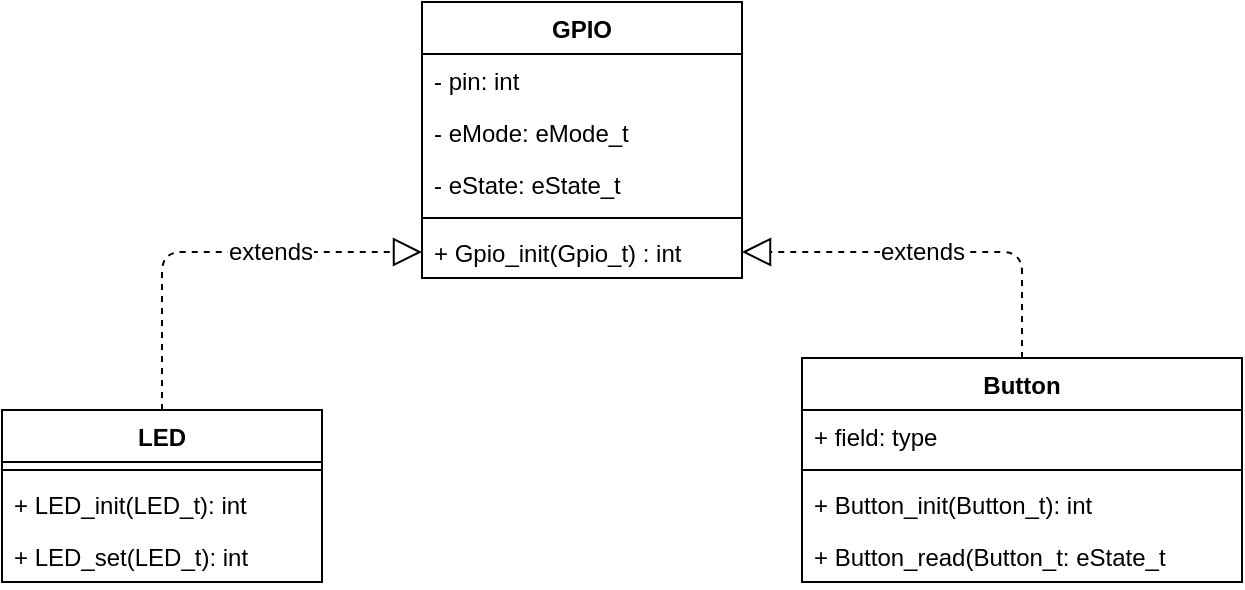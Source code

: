 <mxfile version="12.6.2" type="device"><diagram id="ANTXsnPg9L0x9qrTq8sy" name="Page-1"><mxGraphModel dx="1418" dy="794" grid="1" gridSize="10" guides="1" tooltips="1" connect="1" arrows="1" fold="1" page="1" pageScale="1" pageWidth="1100" pageHeight="850" math="0" shadow="0"><root><mxCell id="0"/><mxCell id="1" parent="0"/><mxCell id="d_jA5yl-Wms2dzKoYUAY-5" value="GPIO" style="swimlane;fontStyle=1;align=center;verticalAlign=top;childLayout=stackLayout;horizontal=1;startSize=26;horizontalStack=0;resizeParent=1;resizeParentMax=0;resizeLast=0;collapsible=1;marginBottom=0;" vertex="1" parent="1"><mxGeometry x="430" y="30" width="160" height="138" as="geometry"/></mxCell><mxCell id="d_jA5yl-Wms2dzKoYUAY-6" value="- pin: int" style="text;strokeColor=none;fillColor=none;align=left;verticalAlign=top;spacingLeft=4;spacingRight=4;overflow=hidden;rotatable=0;points=[[0,0.5],[1,0.5]];portConstraint=eastwest;" vertex="1" parent="d_jA5yl-Wms2dzKoYUAY-5"><mxGeometry y="26" width="160" height="26" as="geometry"/></mxCell><mxCell id="d_jA5yl-Wms2dzKoYUAY-19" value="- eMode: eMode_t" style="text;strokeColor=none;fillColor=none;align=left;verticalAlign=top;spacingLeft=4;spacingRight=4;overflow=hidden;rotatable=0;points=[[0,0.5],[1,0.5]];portConstraint=eastwest;" vertex="1" parent="d_jA5yl-Wms2dzKoYUAY-5"><mxGeometry y="52" width="160" height="26" as="geometry"/></mxCell><mxCell id="d_jA5yl-Wms2dzKoYUAY-21" value="- eState: eState_t" style="text;strokeColor=none;fillColor=none;align=left;verticalAlign=top;spacingLeft=4;spacingRight=4;overflow=hidden;rotatable=0;points=[[0,0.5],[1,0.5]];portConstraint=eastwest;" vertex="1" parent="d_jA5yl-Wms2dzKoYUAY-5"><mxGeometry y="78" width="160" height="26" as="geometry"/></mxCell><mxCell id="d_jA5yl-Wms2dzKoYUAY-7" value="" style="line;strokeWidth=1;fillColor=none;align=left;verticalAlign=middle;spacingTop=-1;spacingLeft=3;spacingRight=3;rotatable=0;labelPosition=right;points=[];portConstraint=eastwest;" vertex="1" parent="d_jA5yl-Wms2dzKoYUAY-5"><mxGeometry y="104" width="160" height="8" as="geometry"/></mxCell><mxCell id="d_jA5yl-Wms2dzKoYUAY-8" value="+ Gpio_init(Gpio_t) : int" style="text;strokeColor=none;fillColor=none;align=left;verticalAlign=top;spacingLeft=4;spacingRight=4;overflow=hidden;rotatable=0;points=[[0,0.5],[1,0.5]];portConstraint=eastwest;" vertex="1" parent="d_jA5yl-Wms2dzKoYUAY-5"><mxGeometry y="112" width="160" height="26" as="geometry"/></mxCell><mxCell id="d_jA5yl-Wms2dzKoYUAY-9" value="LED" style="swimlane;fontStyle=1;align=center;verticalAlign=top;childLayout=stackLayout;horizontal=1;startSize=26;horizontalStack=0;resizeParent=1;resizeParentMax=0;resizeLast=0;collapsible=1;marginBottom=0;" vertex="1" parent="1"><mxGeometry x="220" y="234" width="160" height="86" as="geometry"/></mxCell><mxCell id="d_jA5yl-Wms2dzKoYUAY-11" value="" style="line;strokeWidth=1;fillColor=none;align=left;verticalAlign=middle;spacingTop=-1;spacingLeft=3;spacingRight=3;rotatable=0;labelPosition=right;points=[];portConstraint=eastwest;" vertex="1" parent="d_jA5yl-Wms2dzKoYUAY-9"><mxGeometry y="26" width="160" height="8" as="geometry"/></mxCell><mxCell id="d_jA5yl-Wms2dzKoYUAY-20" value="+ LED_init(LED_t): int" style="text;strokeColor=none;fillColor=none;align=left;verticalAlign=top;spacingLeft=4;spacingRight=4;overflow=hidden;rotatable=0;points=[[0,0.5],[1,0.5]];portConstraint=eastwest;" vertex="1" parent="d_jA5yl-Wms2dzKoYUAY-9"><mxGeometry y="34" width="160" height="26" as="geometry"/></mxCell><mxCell id="d_jA5yl-Wms2dzKoYUAY-12" value="+ LED_set(LED_t): int" style="text;strokeColor=none;fillColor=none;align=left;verticalAlign=top;spacingLeft=4;spacingRight=4;overflow=hidden;rotatable=0;points=[[0,0.5],[1,0.5]];portConstraint=eastwest;" vertex="1" parent="d_jA5yl-Wms2dzKoYUAY-9"><mxGeometry y="60" width="160" height="26" as="geometry"/></mxCell><mxCell id="d_jA5yl-Wms2dzKoYUAY-13" value="Button" style="swimlane;fontStyle=1;align=center;verticalAlign=top;childLayout=stackLayout;horizontal=1;startSize=26;horizontalStack=0;resizeParent=1;resizeParentMax=0;resizeLast=0;collapsible=1;marginBottom=0;" vertex="1" parent="1"><mxGeometry x="620" y="208" width="220" height="112" as="geometry"/></mxCell><mxCell id="d_jA5yl-Wms2dzKoYUAY-14" value="+ field: type" style="text;strokeColor=none;fillColor=none;align=left;verticalAlign=top;spacingLeft=4;spacingRight=4;overflow=hidden;rotatable=0;points=[[0,0.5],[1,0.5]];portConstraint=eastwest;" vertex="1" parent="d_jA5yl-Wms2dzKoYUAY-13"><mxGeometry y="26" width="220" height="26" as="geometry"/></mxCell><mxCell id="d_jA5yl-Wms2dzKoYUAY-15" value="" style="line;strokeWidth=1;fillColor=none;align=left;verticalAlign=middle;spacingTop=-1;spacingLeft=3;spacingRight=3;rotatable=0;labelPosition=right;points=[];portConstraint=eastwest;" vertex="1" parent="d_jA5yl-Wms2dzKoYUAY-13"><mxGeometry y="52" width="220" height="8" as="geometry"/></mxCell><mxCell id="d_jA5yl-Wms2dzKoYUAY-16" value="+ Button_init(Button_t): int" style="text;strokeColor=none;fillColor=none;align=left;verticalAlign=top;spacingLeft=4;spacingRight=4;overflow=hidden;rotatable=0;points=[[0,0.5],[1,0.5]];portConstraint=eastwest;" vertex="1" parent="d_jA5yl-Wms2dzKoYUAY-13"><mxGeometry y="60" width="220" height="26" as="geometry"/></mxCell><mxCell id="d_jA5yl-Wms2dzKoYUAY-22" value="+ Button_read(Button_t: eState_t" style="text;strokeColor=none;fillColor=none;align=left;verticalAlign=top;spacingLeft=4;spacingRight=4;overflow=hidden;rotatable=0;points=[[0,0.5],[1,0.5]];portConstraint=eastwest;" vertex="1" parent="d_jA5yl-Wms2dzKoYUAY-13"><mxGeometry y="86" width="220" height="26" as="geometry"/></mxCell><mxCell id="d_jA5yl-Wms2dzKoYUAY-17" value="" style="endArrow=block;dashed=1;endFill=0;endSize=12;html=1;edgeStyle=orthogonalEdgeStyle;exitX=0.5;exitY=0;exitDx=0;exitDy=0;" edge="1" parent="1" source="d_jA5yl-Wms2dzKoYUAY-9" target="d_jA5yl-Wms2dzKoYUAY-8"><mxGeometry width="160" relative="1" as="geometry"><mxPoint x="280" y="160" as="sourcePoint"/><mxPoint x="440" y="160" as="targetPoint"/></mxGeometry></mxCell><mxCell id="d_jA5yl-Wms2dzKoYUAY-24" value="extends" style="text;html=1;align=center;verticalAlign=middle;resizable=0;points=[];labelBackgroundColor=#ffffff;" vertex="1" connectable="0" parent="d_jA5yl-Wms2dzKoYUAY-17"><mxGeometry x="0.273" y="-2" relative="1" as="geometry"><mxPoint y="-2" as="offset"/></mxGeometry></mxCell><mxCell id="d_jA5yl-Wms2dzKoYUAY-18" value="" style="endArrow=block;dashed=1;endFill=0;endSize=12;html=1;exitX=0.5;exitY=0;exitDx=0;exitDy=0;edgeStyle=orthogonalEdgeStyle;entryX=1;entryY=0.5;entryDx=0;entryDy=0;" edge="1" parent="1" source="d_jA5yl-Wms2dzKoYUAY-13" target="d_jA5yl-Wms2dzKoYUAY-8"><mxGeometry width="160" relative="1" as="geometry"><mxPoint x="650" y="150" as="sourcePoint"/><mxPoint x="810" y="150" as="targetPoint"/></mxGeometry></mxCell><mxCell id="d_jA5yl-Wms2dzKoYUAY-23" value="extends" style="text;html=1;align=center;verticalAlign=middle;resizable=0;points=[];labelBackgroundColor=#ffffff;" vertex="1" connectable="0" parent="d_jA5yl-Wms2dzKoYUAY-18"><mxGeometry x="-0.026" y="3" relative="1" as="geometry"><mxPoint x="-9" y="-3" as="offset"/></mxGeometry></mxCell></root></mxGraphModel></diagram></mxfile>